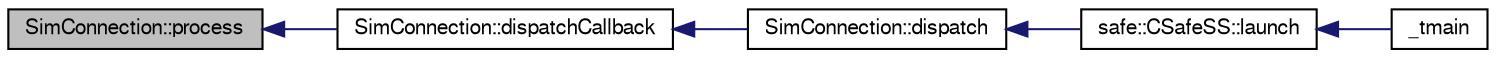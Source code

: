 digraph "SimConnection::process"
{
  bgcolor="transparent";
  edge [fontname="FreeSans",fontsize="10",labelfontname="FreeSans",labelfontsize="10"];
  node [fontname="FreeSans",fontsize="10",shape=record];
  rankdir="LR";
  Node1 [label="SimConnection::process",height=0.2,width=0.4,color="black", fillcolor="grey75", style="filled" fontcolor="black"];
  Node1 -> Node2 [dir="back",color="midnightblue",fontsize="10",style="solid",fontname="FreeSans"];
  Node2 [label="SimConnection::dispatchCallback",height=0.2,width=0.4,color="black",URL="$classSimConnection.html#ae63f760488bc7984ce9db7da83a73f84"];
  Node2 -> Node3 [dir="back",color="midnightblue",fontsize="10",style="solid",fontname="FreeSans"];
  Node3 [label="SimConnection::dispatch",height=0.2,width=0.4,color="black",URL="$classSimConnection.html#a77aa02517e3d5cf6f25826d75c964e0a"];
  Node3 -> Node4 [dir="back",color="midnightblue",fontsize="10",style="solid",fontname="FreeSans"];
  Node4 [label="safe::CSafeSS::launch",height=0.2,width=0.4,color="black",URL="$classsafe_1_1CSafeSS.html#a5e9cbc5be2c3ea21c69312b5808dc448"];
  Node4 -> Node5 [dir="back",color="midnightblue",fontsize="10",style="solid",fontname="FreeSans"];
  Node5 [label="_tmain",height=0.2,width=0.4,color="black",URL="$server_2Server_8cpp.html#a353674c5af92be7fb389265cde4e5e03"];
}
